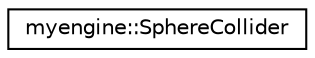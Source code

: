 digraph "Graphical Class Hierarchy"
{
 // LATEX_PDF_SIZE
  edge [fontname="Helvetica",fontsize="10",labelfontname="Helvetica",labelfontsize="10"];
  node [fontname="Helvetica",fontsize="10",shape=record];
  rankdir="LR";
  Node0 [label="myengine::SphereCollider",height=0.2,width=0.4,color="black", fillcolor="white", style="filled",URL="$structmyengine_1_1_sphere_collider.html",tooltip=" "];
}
